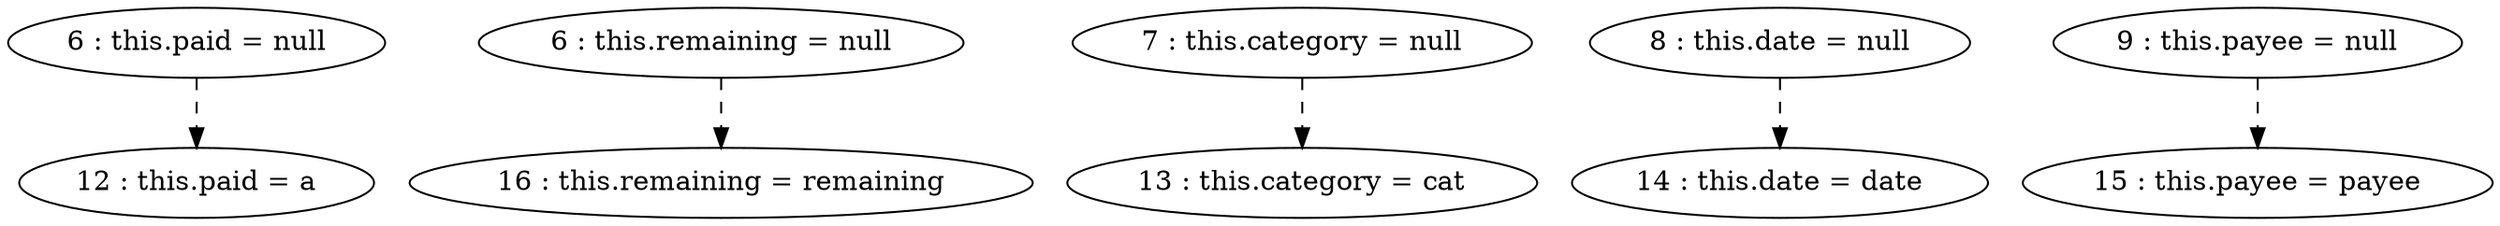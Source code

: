 digraph G {
"6 : this.paid = null"
"6 : this.paid = null" -> "12 : this.paid = a" [style=dashed]
"6 : this.remaining = null"
"6 : this.remaining = null" -> "16 : this.remaining = remaining" [style=dashed]
"7 : this.category = null"
"7 : this.category = null" -> "13 : this.category = cat" [style=dashed]
"8 : this.date = null"
"8 : this.date = null" -> "14 : this.date = date" [style=dashed]
"9 : this.payee = null"
"9 : this.payee = null" -> "15 : this.payee = payee" [style=dashed]
"12 : this.paid = a"
"13 : this.category = cat"
"14 : this.date = date"
"15 : this.payee = payee"
"16 : this.remaining = remaining"
}